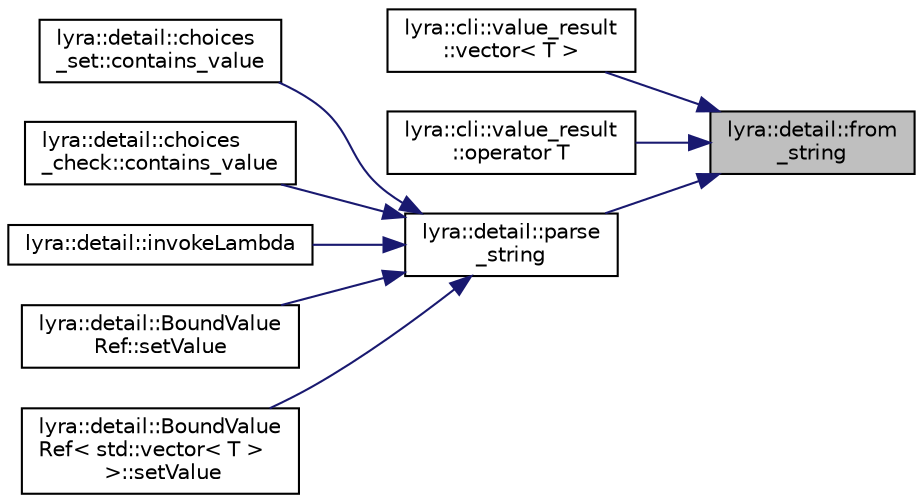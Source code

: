 digraph "lyra::detail::from_string"
{
 // INTERACTIVE_SVG=YES
 // LATEX_PDF_SIZE
  edge [fontname="Helvetica",fontsize="10",labelfontname="Helvetica",labelfontsize="10"];
  node [fontname="Helvetica",fontsize="10",shape=record];
  rankdir="RL";
  Node1 [label="lyra::detail::from\l_string",height=0.2,width=0.4,color="black", fillcolor="grey75", style="filled", fontcolor="black",tooltip=" "];
  Node1 -> Node2 [dir="back",color="midnightblue",fontsize="10",style="solid",fontname="Helvetica"];
  Node2 [label="lyra::cli::value_result\l::vector\< T \>",height=0.2,width=0.4,color="black", fillcolor="white", style="filled",URL="$structlyra_1_1cli_1_1value__result.html#a80b92a4ebb7039021857a0be7d5de84f",tooltip=" "];
  Node1 -> Node3 [dir="back",color="midnightblue",fontsize="10",style="solid",fontname="Helvetica"];
  Node3 [label="lyra::cli::value_result\l::operator T",height=0.2,width=0.4,color="black", fillcolor="white", style="filled",URL="$structlyra_1_1cli_1_1value__result.html#a79f4f8d883e887deff88eb2559a636e8",tooltip=" "];
  Node1 -> Node4 [dir="back",color="midnightblue",fontsize="10",style="solid",fontname="Helvetica"];
  Node4 [label="lyra::detail::parse\l_string",height=0.2,width=0.4,color="black", fillcolor="white", style="filled",URL="$namespacelyra_1_1detail.html#a22e3bf1a412cd8fde673729391090abf",tooltip=" "];
  Node4 -> Node5 [dir="back",color="midnightblue",fontsize="10",style="solid",fontname="Helvetica"];
  Node5 [label="lyra::detail::choices\l_set::contains_value",height=0.2,width=0.4,color="black", fillcolor="white", style="filled",URL="$structlyra_1_1detail_1_1choices__set.html#a2a78ba4d2bf13c9be72cdb9f075ac58b",tooltip=" "];
  Node4 -> Node6 [dir="back",color="midnightblue",fontsize="10",style="solid",fontname="Helvetica"];
  Node6 [label="lyra::detail::choices\l_check::contains_value",height=0.2,width=0.4,color="black", fillcolor="white", style="filled",URL="$structlyra_1_1detail_1_1choices__check.html#abeea1614739aaa2644cb229fef0e9df0",tooltip=" "];
  Node4 -> Node7 [dir="back",color="midnightblue",fontsize="10",style="solid",fontname="Helvetica"];
  Node7 [label="lyra::detail::invokeLambda",height=0.2,width=0.4,color="black", fillcolor="white", style="filled",URL="$namespacelyra_1_1detail.html#acbf6c3970044a4db411f87f1130fac59",tooltip=" "];
  Node4 -> Node8 [dir="back",color="midnightblue",fontsize="10",style="solid",fontname="Helvetica"];
  Node8 [label="lyra::detail::BoundValue\lRef::setValue",height=0.2,width=0.4,color="black", fillcolor="white", style="filled",URL="$structlyra_1_1detail_1_1_bound_value_ref.html#a665e8a2d390fcd308d59ddbe045bf1e3",tooltip=" "];
  Node4 -> Node9 [dir="back",color="midnightblue",fontsize="10",style="solid",fontname="Helvetica"];
  Node9 [label="lyra::detail::BoundValue\lRef\< std::vector\< T \>\l \>::setValue",height=0.2,width=0.4,color="black", fillcolor="white", style="filled",URL="$structlyra_1_1detail_1_1_bound_value_ref_3_01std_1_1vector_3_01_t_01_4_01_4.html#aa413c07d21268101cca49ef250bf5c07",tooltip=" "];
}
